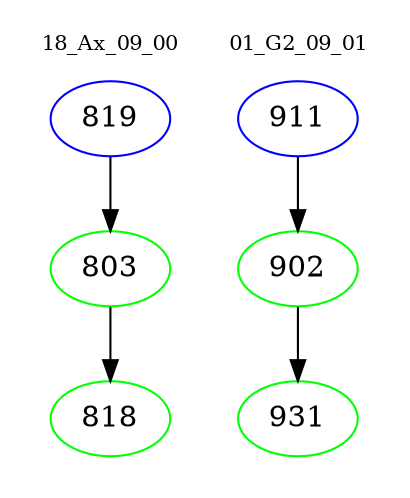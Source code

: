 digraph{
subgraph cluster_0 {
color = white
label = "18_Ax_09_00";
fontsize=10;
T0_819 [label="819", color="blue"]
T0_819 -> T0_803 [color="black"]
T0_803 [label="803", color="green"]
T0_803 -> T0_818 [color="black"]
T0_818 [label="818", color="green"]
}
subgraph cluster_1 {
color = white
label = "01_G2_09_01";
fontsize=10;
T1_911 [label="911", color="blue"]
T1_911 -> T1_902 [color="black"]
T1_902 [label="902", color="green"]
T1_902 -> T1_931 [color="black"]
T1_931 [label="931", color="green"]
}
}
